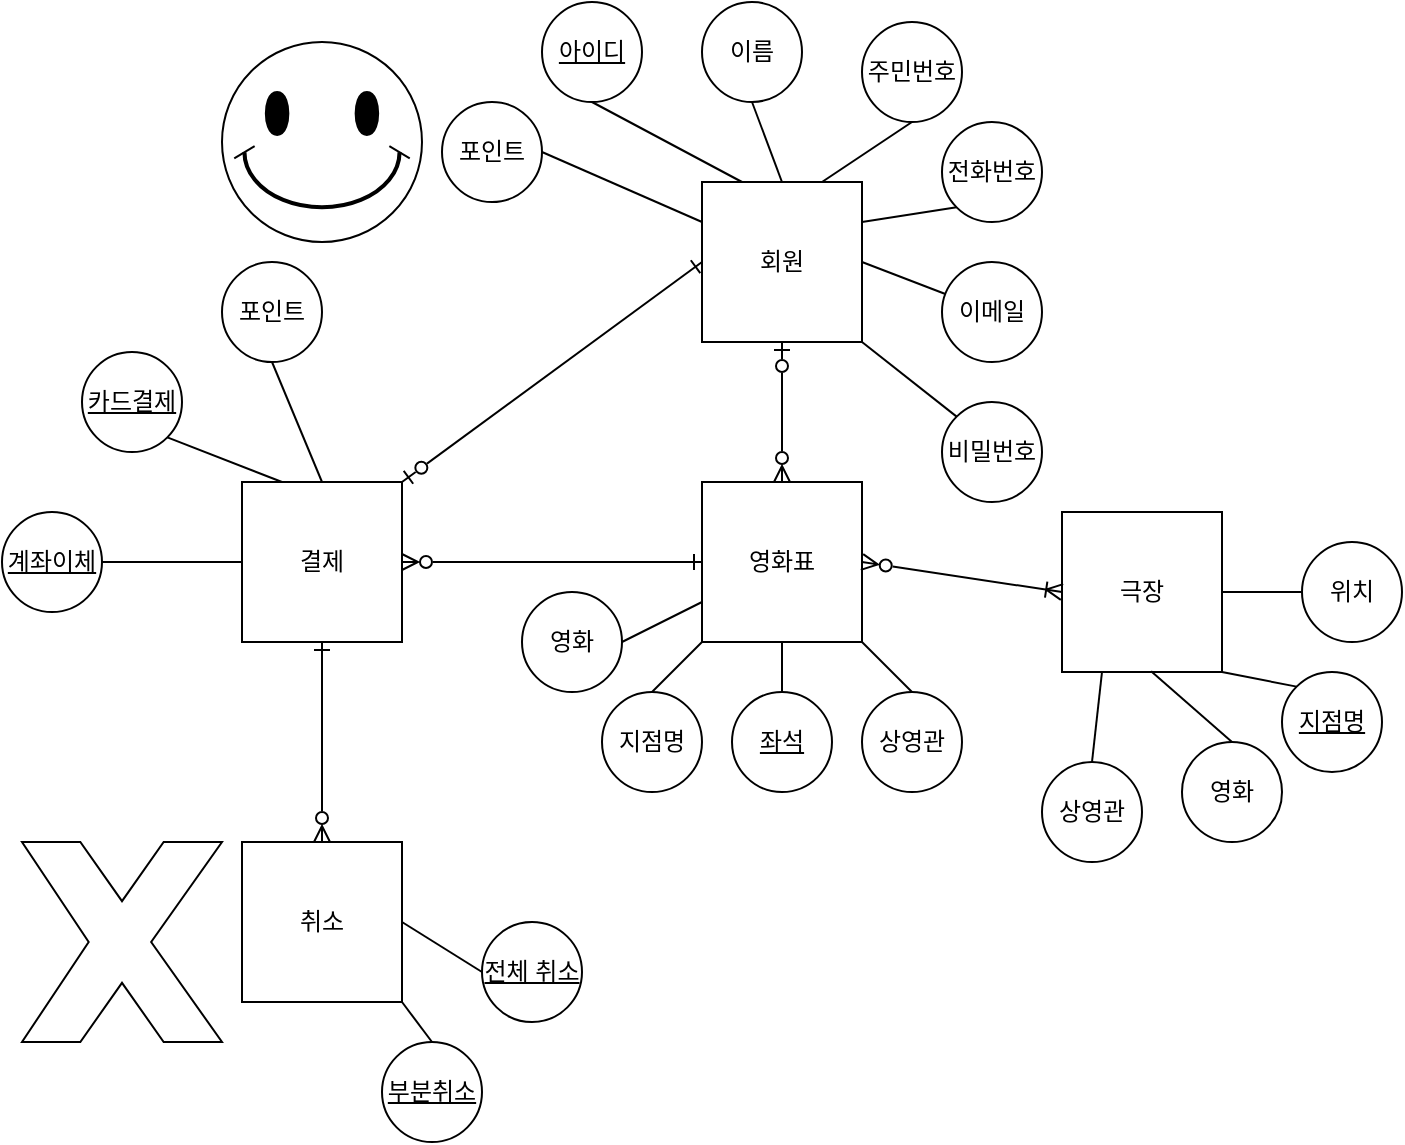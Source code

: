 <mxfile version="21.2.1" type="device">
  <diagram name="페이지-1" id="Rc8-NqL8V6dVs-0AaXHD">
    <mxGraphModel dx="1430" dy="549" grid="1" gridSize="10" guides="1" tooltips="1" connect="1" arrows="1" fold="1" page="1" pageScale="1" pageWidth="827" pageHeight="1169" math="0" shadow="0">
      <root>
        <mxCell id="0" />
        <mxCell id="1" parent="0" />
        <mxCell id="deo7r2IggrIq4spyVZoH-34" style="edgeStyle=none;shape=connector;rounded=0;orthogonalLoop=1;jettySize=auto;html=1;exitX=0.5;exitY=1;exitDx=0;exitDy=0;entryX=0.5;entryY=0;entryDx=0;entryDy=0;labelBackgroundColor=default;strokeColor=default;fontFamily=Helvetica;fontSize=11;fontColor=default;endArrow=ERzeroToMany;endFill=0;startArrow=ERzeroToOne;startFill=0;" parent="1" edge="1">
          <mxGeometry relative="1" as="geometry">
            <mxPoint x="400" y="230" as="sourcePoint" />
            <mxPoint x="400" y="300" as="targetPoint" />
          </mxGeometry>
        </mxCell>
        <mxCell id="deo7r2IggrIq4spyVZoH-16" style="rounded=0;orthogonalLoop=1;jettySize=auto;html=1;exitX=0.5;exitY=0;exitDx=0;exitDy=0;entryX=0.5;entryY=1;entryDx=0;entryDy=0;endArrow=none;endFill=0;" parent="1" source="deo7r2IggrIq4spyVZoH-3" target="deo7r2IggrIq4spyVZoH-7" edge="1">
          <mxGeometry relative="1" as="geometry" />
        </mxCell>
        <mxCell id="deo7r2IggrIq4spyVZoH-17" style="rounded=0;orthogonalLoop=1;jettySize=auto;html=1;exitX=0.25;exitY=0;exitDx=0;exitDy=0;entryX=0.5;entryY=1;entryDx=0;entryDy=0;endArrow=none;endFill=0;" parent="1" source="deo7r2IggrIq4spyVZoH-3" target="deo7r2IggrIq4spyVZoH-14" edge="1">
          <mxGeometry relative="1" as="geometry" />
        </mxCell>
        <mxCell id="deo7r2IggrIq4spyVZoH-18" style="rounded=0;orthogonalLoop=1;jettySize=auto;html=1;exitX=0.75;exitY=0;exitDx=0;exitDy=0;entryX=0.5;entryY=1;entryDx=0;entryDy=0;endArrow=none;endFill=0;" parent="1" source="deo7r2IggrIq4spyVZoH-3" target="deo7r2IggrIq4spyVZoH-9" edge="1">
          <mxGeometry relative="1" as="geometry" />
        </mxCell>
        <mxCell id="deo7r2IggrIq4spyVZoH-19" style="rounded=0;orthogonalLoop=1;jettySize=auto;html=1;exitX=1;exitY=0.25;exitDx=0;exitDy=0;entryX=0;entryY=1;entryDx=0;entryDy=0;endArrow=none;endFill=0;" parent="1" source="deo7r2IggrIq4spyVZoH-3" target="deo7r2IggrIq4spyVZoH-8" edge="1">
          <mxGeometry relative="1" as="geometry" />
        </mxCell>
        <mxCell id="deo7r2IggrIq4spyVZoH-20" style="rounded=0;orthogonalLoop=1;jettySize=auto;html=1;exitX=1;exitY=0.5;exitDx=0;exitDy=0;endArrow=none;endFill=0;" parent="1" source="deo7r2IggrIq4spyVZoH-3" target="deo7r2IggrIq4spyVZoH-10" edge="1">
          <mxGeometry relative="1" as="geometry" />
        </mxCell>
        <mxCell id="deo7r2IggrIq4spyVZoH-21" style="edgeStyle=none;shape=connector;rounded=0;orthogonalLoop=1;jettySize=auto;html=1;exitX=1;exitY=1;exitDx=0;exitDy=0;entryX=0;entryY=0;entryDx=0;entryDy=0;labelBackgroundColor=default;strokeColor=default;fontFamily=Helvetica;fontSize=11;fontColor=default;endArrow=none;endFill=0;" parent="1" source="deo7r2IggrIq4spyVZoH-3" target="deo7r2IggrIq4spyVZoH-15" edge="1">
          <mxGeometry relative="1" as="geometry" />
        </mxCell>
        <mxCell id="_zmzFeMKffhowWghazvM-2" style="rounded=0;orthogonalLoop=1;jettySize=auto;html=1;exitX=0;exitY=0.5;exitDx=0;exitDy=0;entryX=1;entryY=0;entryDx=0;entryDy=0;endArrow=ERzeroToOne;endFill=0;startArrow=ERone;startFill=0;" edge="1" parent="1" source="deo7r2IggrIq4spyVZoH-3" target="deo7r2IggrIq4spyVZoH-6">
          <mxGeometry relative="1" as="geometry" />
        </mxCell>
        <mxCell id="deo7r2IggrIq4spyVZoH-3" value="회원" style="whiteSpace=wrap;html=1;aspect=fixed;" parent="1" vertex="1">
          <mxGeometry x="360" y="150" width="80" height="80" as="geometry" />
        </mxCell>
        <mxCell id="deo7r2IggrIq4spyVZoH-4" value="극장" style="whiteSpace=wrap;html=1;aspect=fixed;" parent="1" vertex="1">
          <mxGeometry x="540" y="315" width="80" height="80" as="geometry" />
        </mxCell>
        <mxCell id="deo7r2IggrIq4spyVZoH-5" value="영화표" style="whiteSpace=wrap;html=1;aspect=fixed;" parent="1" vertex="1">
          <mxGeometry x="360" y="300" width="80" height="80" as="geometry" />
        </mxCell>
        <mxCell id="deo7r2IggrIq4spyVZoH-56" style="edgeStyle=none;shape=connector;rounded=0;orthogonalLoop=1;jettySize=auto;html=1;exitX=1;exitY=0.5;exitDx=0;exitDy=0;entryX=0;entryY=0.5;entryDx=0;entryDy=0;labelBackgroundColor=default;strokeColor=default;fontFamily=Helvetica;fontSize=11;fontColor=default;endArrow=ERone;endFill=0;startArrow=ERzeroToMany;startFill=0;" parent="1" source="deo7r2IggrIq4spyVZoH-6" target="deo7r2IggrIq4spyVZoH-5" edge="1">
          <mxGeometry relative="1" as="geometry" />
        </mxCell>
        <mxCell id="deo7r2IggrIq4spyVZoH-57" style="edgeStyle=none;shape=connector;rounded=0;orthogonalLoop=1;jettySize=auto;html=1;exitX=0.25;exitY=0;exitDx=0;exitDy=0;entryX=1;entryY=1;entryDx=0;entryDy=0;labelBackgroundColor=default;strokeColor=default;fontFamily=Helvetica;fontSize=11;fontColor=default;endArrow=none;endFill=0;" parent="1" source="deo7r2IggrIq4spyVZoH-6" target="deo7r2IggrIq4spyVZoH-12" edge="1">
          <mxGeometry relative="1" as="geometry" />
        </mxCell>
        <mxCell id="deo7r2IggrIq4spyVZoH-58" style="edgeStyle=none;shape=connector;rounded=0;orthogonalLoop=1;jettySize=auto;html=1;exitX=0;exitY=0.5;exitDx=0;exitDy=0;entryX=1;entryY=0.5;entryDx=0;entryDy=0;labelBackgroundColor=default;strokeColor=default;fontFamily=Helvetica;fontSize=11;fontColor=default;endArrow=none;endFill=0;" parent="1" source="deo7r2IggrIq4spyVZoH-6" target="deo7r2IggrIq4spyVZoH-11" edge="1">
          <mxGeometry relative="1" as="geometry" />
        </mxCell>
        <mxCell id="_zmzFeMKffhowWghazvM-4" style="rounded=0;orthogonalLoop=1;jettySize=auto;html=1;exitX=0.5;exitY=0;exitDx=0;exitDy=0;entryX=0.5;entryY=1;entryDx=0;entryDy=0;endArrow=none;endFill=0;" edge="1" parent="1" source="deo7r2IggrIq4spyVZoH-6" target="_zmzFeMKffhowWghazvM-3">
          <mxGeometry relative="1" as="geometry" />
        </mxCell>
        <mxCell id="deo7r2IggrIq4spyVZoH-6" value="결제" style="whiteSpace=wrap;html=1;aspect=fixed;" parent="1" vertex="1">
          <mxGeometry x="130" y="300" width="80" height="80" as="geometry" />
        </mxCell>
        <mxCell id="deo7r2IggrIq4spyVZoH-7" value="이름" style="ellipse;whiteSpace=wrap;html=1;aspect=fixed;" parent="1" vertex="1">
          <mxGeometry x="360" y="60" width="50" height="50" as="geometry" />
        </mxCell>
        <mxCell id="deo7r2IggrIq4spyVZoH-8" value="전화번호" style="ellipse;whiteSpace=wrap;html=1;aspect=fixed;" parent="1" vertex="1">
          <mxGeometry x="480" y="120" width="50" height="50" as="geometry" />
        </mxCell>
        <mxCell id="deo7r2IggrIq4spyVZoH-9" value="주민번호" style="ellipse;whiteSpace=wrap;html=1;aspect=fixed;" parent="1" vertex="1">
          <mxGeometry x="440" y="70" width="50" height="50" as="geometry" />
        </mxCell>
        <mxCell id="deo7r2IggrIq4spyVZoH-10" value="이메일" style="ellipse;whiteSpace=wrap;html=1;aspect=fixed;" parent="1" vertex="1">
          <mxGeometry x="480" y="190" width="50" height="50" as="geometry" />
        </mxCell>
        <mxCell id="deo7r2IggrIq4spyVZoH-11" value="&lt;u&gt;계좌이체&lt;/u&gt;" style="ellipse;whiteSpace=wrap;html=1;aspect=fixed;" parent="1" vertex="1">
          <mxGeometry x="10" y="315" width="50" height="50" as="geometry" />
        </mxCell>
        <mxCell id="deo7r2IggrIq4spyVZoH-12" value="&lt;u&gt;카드결제&lt;/u&gt;" style="ellipse;whiteSpace=wrap;html=1;aspect=fixed;" parent="1" vertex="1">
          <mxGeometry x="50" y="235" width="50" height="50" as="geometry" />
        </mxCell>
        <mxCell id="deo7r2IggrIq4spyVZoH-48" style="edgeStyle=none;shape=connector;rounded=0;orthogonalLoop=1;jettySize=auto;html=1;exitX=0.5;exitY=0;exitDx=0;exitDy=0;entryX=1;entryY=1;entryDx=0;entryDy=0;labelBackgroundColor=default;strokeColor=default;fontFamily=Helvetica;fontSize=11;fontColor=default;endArrow=none;endFill=0;" parent="1" source="deo7r2IggrIq4spyVZoH-13" target="deo7r2IggrIq4spyVZoH-31" edge="1">
          <mxGeometry relative="1" as="geometry" />
        </mxCell>
        <mxCell id="deo7r2IggrIq4spyVZoH-13" value="&lt;u&gt;부분취소&lt;/u&gt;" style="ellipse;whiteSpace=wrap;html=1;aspect=fixed;" parent="1" vertex="1">
          <mxGeometry x="200" y="580" width="50" height="50" as="geometry" />
        </mxCell>
        <mxCell id="deo7r2IggrIq4spyVZoH-14" value="&lt;u&gt;아이디&lt;/u&gt;" style="ellipse;whiteSpace=wrap;html=1;aspect=fixed;" parent="1" vertex="1">
          <mxGeometry x="280" y="60" width="50" height="50" as="geometry" />
        </mxCell>
        <mxCell id="deo7r2IggrIq4spyVZoH-15" value="비밀번호" style="ellipse;whiteSpace=wrap;html=1;aspect=fixed;" parent="1" vertex="1">
          <mxGeometry x="480" y="260" width="50" height="50" as="geometry" />
        </mxCell>
        <mxCell id="deo7r2IggrIq4spyVZoH-38" style="edgeStyle=none;shape=connector;rounded=0;orthogonalLoop=1;jettySize=auto;html=1;exitX=1;exitY=0.5;exitDx=0;exitDy=0;entryX=0;entryY=0.5;entryDx=0;entryDy=0;labelBackgroundColor=default;strokeColor=default;fontFamily=Helvetica;fontSize=11;fontColor=default;endArrow=ERoneToMany;endFill=0;startArrow=ERzeroToMany;startFill=0;" parent="1" target="deo7r2IggrIq4spyVZoH-4" edge="1">
          <mxGeometry relative="1" as="geometry">
            <mxPoint x="440" y="340" as="sourcePoint" />
          </mxGeometry>
        </mxCell>
        <mxCell id="deo7r2IggrIq4spyVZoH-55" style="edgeStyle=none;shape=connector;rounded=0;orthogonalLoop=1;jettySize=auto;html=1;exitX=0.5;exitY=0;exitDx=0;exitDy=0;entryX=0.5;entryY=1;entryDx=0;entryDy=0;labelBackgroundColor=default;strokeColor=default;fontFamily=Helvetica;fontSize=11;fontColor=default;endArrow=ERone;endFill=0;startArrow=ERzeroToMany;startFill=0;" parent="1" source="deo7r2IggrIq4spyVZoH-31" target="deo7r2IggrIq4spyVZoH-6" edge="1">
          <mxGeometry relative="1" as="geometry" />
        </mxCell>
        <mxCell id="deo7r2IggrIq4spyVZoH-31" value="취소" style="whiteSpace=wrap;html=1;aspect=fixed;" parent="1" vertex="1">
          <mxGeometry x="130" y="480" width="80" height="80" as="geometry" />
        </mxCell>
        <mxCell id="deo7r2IggrIq4spyVZoH-47" style="edgeStyle=none;shape=connector;rounded=0;orthogonalLoop=1;jettySize=auto;html=1;exitX=0;exitY=0.5;exitDx=0;exitDy=0;entryX=1;entryY=0.5;entryDx=0;entryDy=0;labelBackgroundColor=default;strokeColor=default;fontFamily=Helvetica;fontSize=11;fontColor=default;endArrow=none;endFill=0;" parent="1" source="deo7r2IggrIq4spyVZoH-32" target="deo7r2IggrIq4spyVZoH-31" edge="1">
          <mxGeometry relative="1" as="geometry" />
        </mxCell>
        <mxCell id="deo7r2IggrIq4spyVZoH-32" value="&lt;u&gt;전체 취소&lt;/u&gt;" style="ellipse;whiteSpace=wrap;html=1;aspect=fixed;" parent="1" vertex="1">
          <mxGeometry x="250" y="520" width="50" height="50" as="geometry" />
        </mxCell>
        <mxCell id="deo7r2IggrIq4spyVZoH-37" style="edgeStyle=none;shape=connector;rounded=0;orthogonalLoop=1;jettySize=auto;html=1;exitX=0.5;exitY=0;exitDx=0;exitDy=0;entryX=0.5;entryY=1;entryDx=0;entryDy=0;labelBackgroundColor=default;strokeColor=default;fontFamily=Helvetica;fontSize=11;fontColor=default;endArrow=none;endFill=0;" parent="1" source="deo7r2IggrIq4spyVZoH-36" target="deo7r2IggrIq4spyVZoH-5" edge="1">
          <mxGeometry relative="1" as="geometry" />
        </mxCell>
        <mxCell id="deo7r2IggrIq4spyVZoH-36" value="&lt;u&gt;좌석&lt;/u&gt;" style="ellipse;whiteSpace=wrap;html=1;aspect=fixed;" parent="1" vertex="1">
          <mxGeometry x="375" y="405" width="50" height="50" as="geometry" />
        </mxCell>
        <mxCell id="deo7r2IggrIq4spyVZoH-44" style="edgeStyle=none;shape=connector;rounded=0;orthogonalLoop=1;jettySize=auto;html=1;exitX=0;exitY=0.5;exitDx=0;exitDy=0;entryX=1;entryY=0.5;entryDx=0;entryDy=0;labelBackgroundColor=default;strokeColor=default;fontFamily=Helvetica;fontSize=11;fontColor=default;endArrow=none;endFill=0;" parent="1" source="deo7r2IggrIq4spyVZoH-39" target="deo7r2IggrIq4spyVZoH-4" edge="1">
          <mxGeometry relative="1" as="geometry" />
        </mxCell>
        <mxCell id="deo7r2IggrIq4spyVZoH-39" value="위치" style="ellipse;whiteSpace=wrap;html=1;aspect=fixed;" parent="1" vertex="1">
          <mxGeometry x="660" y="330" width="50" height="50" as="geometry" />
        </mxCell>
        <mxCell id="deo7r2IggrIq4spyVZoH-43" style="edgeStyle=none;shape=connector;rounded=0;orthogonalLoop=1;jettySize=auto;html=1;exitX=0;exitY=0;exitDx=0;exitDy=0;entryX=1;entryY=1;entryDx=0;entryDy=0;labelBackgroundColor=default;strokeColor=default;fontFamily=Helvetica;fontSize=11;fontColor=default;endArrow=none;endFill=0;" parent="1" source="deo7r2IggrIq4spyVZoH-40" target="deo7r2IggrIq4spyVZoH-4" edge="1">
          <mxGeometry relative="1" as="geometry" />
        </mxCell>
        <mxCell id="deo7r2IggrIq4spyVZoH-40" value="&lt;u&gt;지점명&lt;/u&gt;" style="ellipse;whiteSpace=wrap;html=1;aspect=fixed;" parent="1" vertex="1">
          <mxGeometry x="650" y="395" width="50" height="50" as="geometry" />
        </mxCell>
        <mxCell id="deo7r2IggrIq4spyVZoH-42" style="edgeStyle=none;shape=connector;rounded=0;orthogonalLoop=1;jettySize=auto;html=1;exitX=0.5;exitY=0;exitDx=0;exitDy=0;entryX=0.557;entryY=0.995;entryDx=0;entryDy=0;entryPerimeter=0;labelBackgroundColor=default;strokeColor=default;fontFamily=Helvetica;fontSize=11;fontColor=default;endArrow=none;endFill=0;" parent="1" source="deo7r2IggrIq4spyVZoH-41" target="deo7r2IggrIq4spyVZoH-4" edge="1">
          <mxGeometry relative="1" as="geometry" />
        </mxCell>
        <mxCell id="deo7r2IggrIq4spyVZoH-41" value="영화" style="ellipse;whiteSpace=wrap;html=1;aspect=fixed;" parent="1" vertex="1">
          <mxGeometry x="600" y="430" width="50" height="50" as="geometry" />
        </mxCell>
        <mxCell id="deo7r2IggrIq4spyVZoH-46" style="edgeStyle=none;shape=connector;rounded=0;orthogonalLoop=1;jettySize=auto;html=1;exitX=0.5;exitY=0;exitDx=0;exitDy=0;entryX=0.25;entryY=1;entryDx=0;entryDy=0;labelBackgroundColor=default;strokeColor=default;fontFamily=Helvetica;fontSize=11;fontColor=default;endArrow=none;endFill=0;" parent="1" source="deo7r2IggrIq4spyVZoH-45" target="deo7r2IggrIq4spyVZoH-4" edge="1">
          <mxGeometry relative="1" as="geometry" />
        </mxCell>
        <mxCell id="deo7r2IggrIq4spyVZoH-45" value="상영관" style="ellipse;whiteSpace=wrap;html=1;aspect=fixed;" parent="1" vertex="1">
          <mxGeometry x="530" y="440" width="50" height="50" as="geometry" />
        </mxCell>
        <mxCell id="deo7r2IggrIq4spyVZoH-60" value="" style="verticalLabelPosition=bottom;verticalAlign=top;html=1;shape=mxgraph.basic.smiley;fontFamily=Helvetica;fontSize=11;fontColor=default;" parent="1" vertex="1">
          <mxGeometry x="120" y="80" width="100" height="100" as="geometry" />
        </mxCell>
        <mxCell id="deo7r2IggrIq4spyVZoH-61" value="" style="verticalLabelPosition=bottom;verticalAlign=top;html=1;shape=mxgraph.basic.x;fontFamily=Helvetica;fontSize=11;fontColor=default;" parent="1" vertex="1">
          <mxGeometry x="20" y="480" width="100" height="100" as="geometry" />
        </mxCell>
        <mxCell id="_zmzFeMKffhowWghazvM-3" value="포인트" style="ellipse;whiteSpace=wrap;html=1;aspect=fixed;" vertex="1" parent="1">
          <mxGeometry x="120" y="190" width="50" height="50" as="geometry" />
        </mxCell>
        <mxCell id="_zmzFeMKffhowWghazvM-6" style="rounded=0;orthogonalLoop=1;jettySize=auto;html=1;exitX=1;exitY=0.5;exitDx=0;exitDy=0;entryX=0;entryY=0.25;entryDx=0;entryDy=0;endArrow=none;endFill=0;" edge="1" parent="1" source="_zmzFeMKffhowWghazvM-5" target="deo7r2IggrIq4spyVZoH-3">
          <mxGeometry relative="1" as="geometry" />
        </mxCell>
        <mxCell id="_zmzFeMKffhowWghazvM-5" value="포인트" style="ellipse;whiteSpace=wrap;html=1;aspect=fixed;" vertex="1" parent="1">
          <mxGeometry x="230" y="110" width="50" height="50" as="geometry" />
        </mxCell>
        <mxCell id="_zmzFeMKffhowWghazvM-13" style="edgeStyle=none;shape=connector;rounded=0;orthogonalLoop=1;jettySize=auto;html=1;exitX=0.5;exitY=0;exitDx=0;exitDy=0;entryX=1;entryY=1;entryDx=0;entryDy=0;labelBackgroundColor=default;strokeColor=default;fontFamily=Helvetica;fontSize=11;fontColor=default;endArrow=none;endFill=0;" edge="1" parent="1" source="_zmzFeMKffhowWghazvM-7" target="deo7r2IggrIq4spyVZoH-5">
          <mxGeometry relative="1" as="geometry" />
        </mxCell>
        <mxCell id="_zmzFeMKffhowWghazvM-7" value="상영관" style="ellipse;whiteSpace=wrap;html=1;aspect=fixed;" vertex="1" parent="1">
          <mxGeometry x="440" y="405" width="50" height="50" as="geometry" />
        </mxCell>
        <mxCell id="_zmzFeMKffhowWghazvM-11" style="edgeStyle=none;shape=connector;rounded=0;orthogonalLoop=1;jettySize=auto;html=1;exitX=0.5;exitY=0;exitDx=0;exitDy=0;entryX=0;entryY=1;entryDx=0;entryDy=0;labelBackgroundColor=default;strokeColor=default;fontFamily=Helvetica;fontSize=11;fontColor=default;endArrow=none;endFill=0;" edge="1" parent="1" source="_zmzFeMKffhowWghazvM-8" target="deo7r2IggrIq4spyVZoH-5">
          <mxGeometry relative="1" as="geometry" />
        </mxCell>
        <mxCell id="_zmzFeMKffhowWghazvM-8" value="지점명" style="ellipse;whiteSpace=wrap;html=1;aspect=fixed;" vertex="1" parent="1">
          <mxGeometry x="310" y="405" width="50" height="50" as="geometry" />
        </mxCell>
        <mxCell id="_zmzFeMKffhowWghazvM-12" style="edgeStyle=none;shape=connector;rounded=0;orthogonalLoop=1;jettySize=auto;html=1;exitX=1;exitY=0.5;exitDx=0;exitDy=0;entryX=0;entryY=0.75;entryDx=0;entryDy=0;labelBackgroundColor=default;strokeColor=default;fontFamily=Helvetica;fontSize=11;fontColor=default;endArrow=none;endFill=0;" edge="1" parent="1" source="_zmzFeMKffhowWghazvM-9" target="deo7r2IggrIq4spyVZoH-5">
          <mxGeometry relative="1" as="geometry" />
        </mxCell>
        <mxCell id="_zmzFeMKffhowWghazvM-9" value="영화" style="ellipse;whiteSpace=wrap;html=1;aspect=fixed;" vertex="1" parent="1">
          <mxGeometry x="270" y="355" width="50" height="50" as="geometry" />
        </mxCell>
      </root>
    </mxGraphModel>
  </diagram>
</mxfile>
